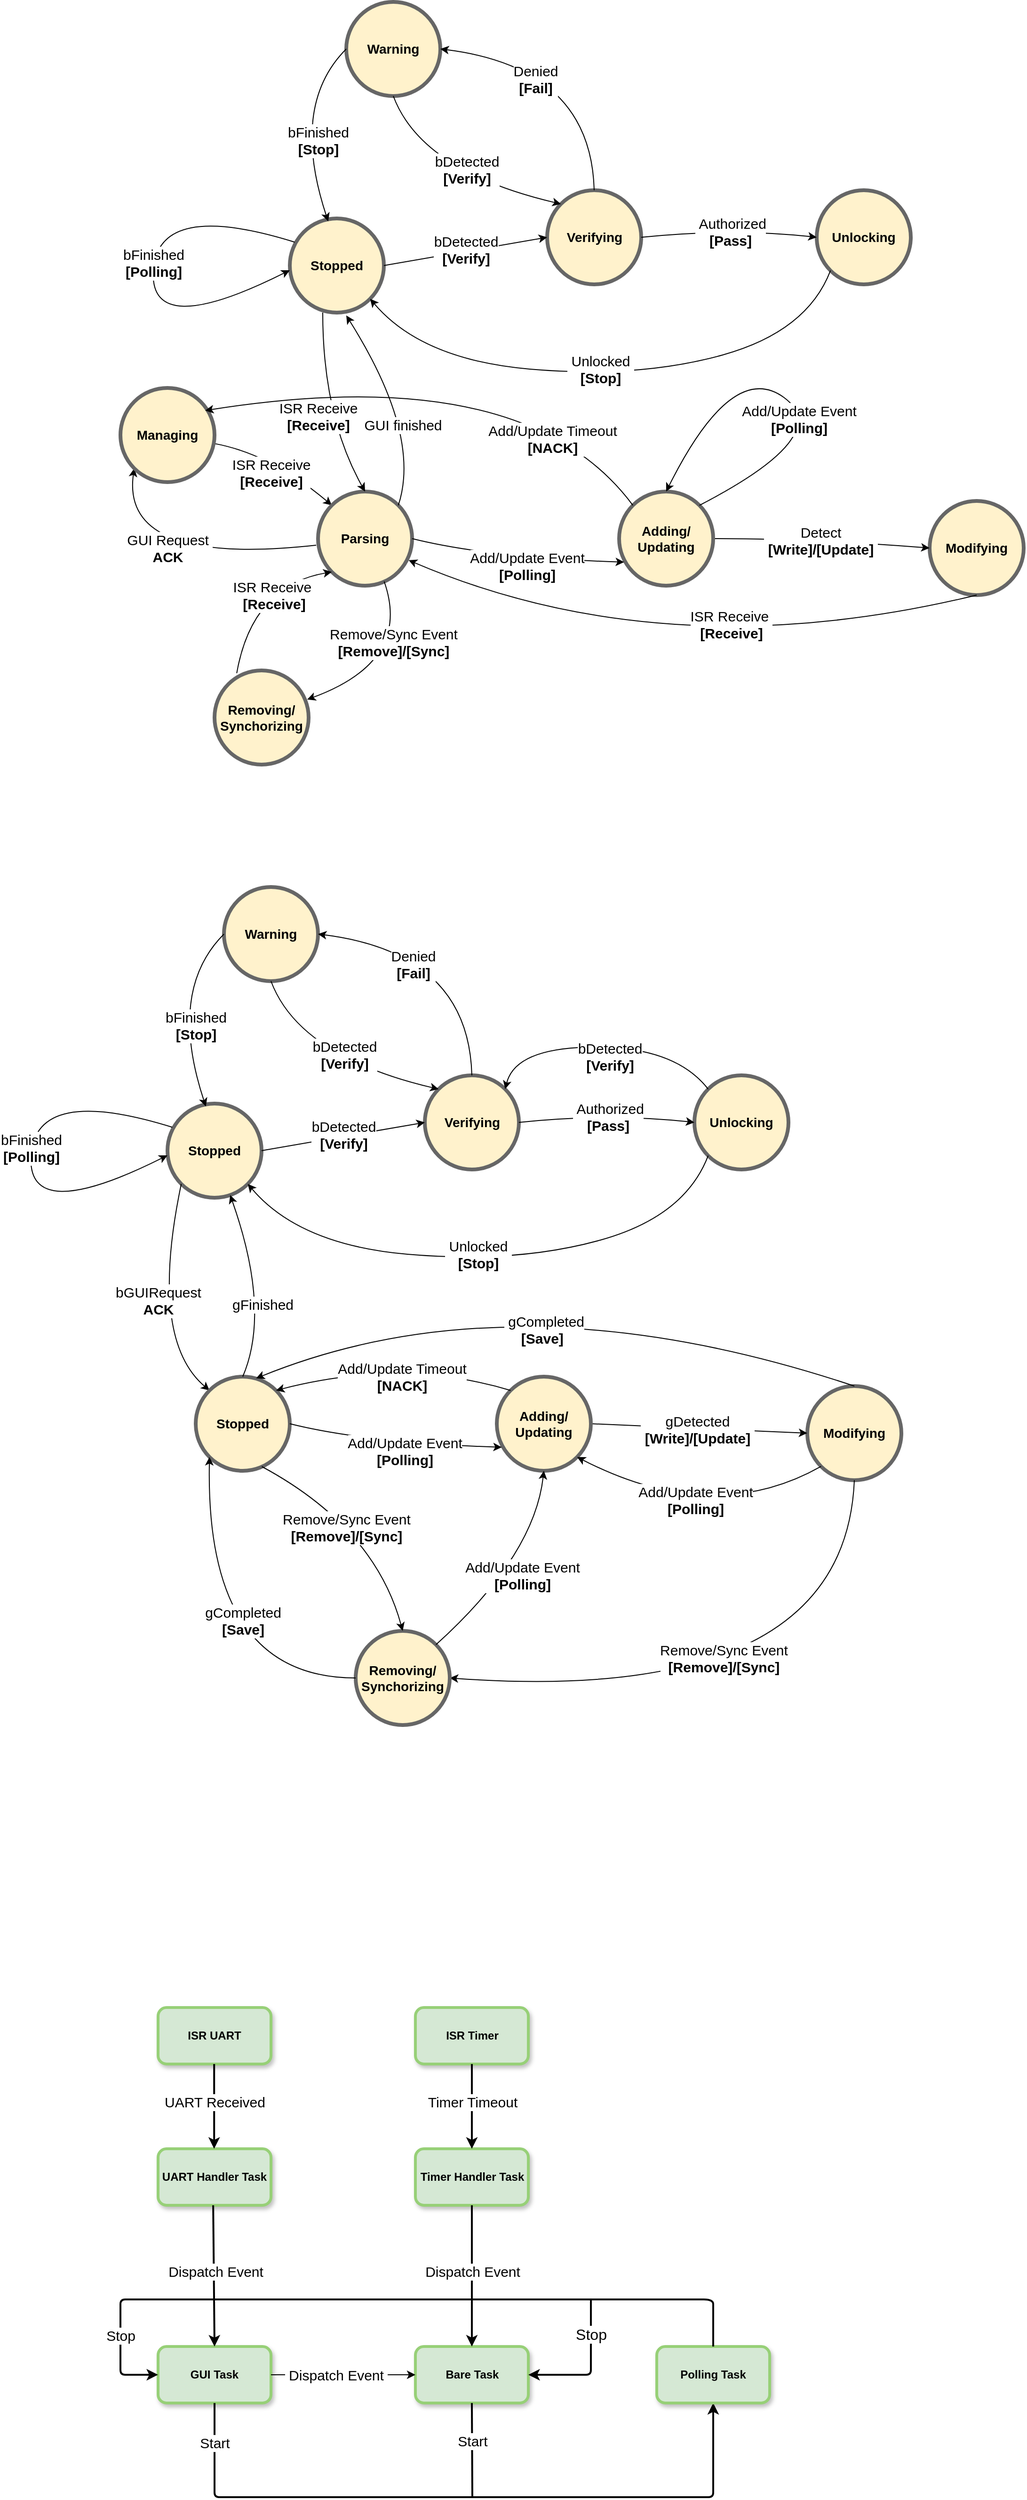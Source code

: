 <mxfile version="22.1.8" type="github">
  <diagram name="Page-1" id="Pe6wvTVroKXz1nydE84b">
    <mxGraphModel dx="824" dy="858" grid="1" gridSize="10" guides="1" tooltips="1" connect="1" arrows="1" fold="1" page="1" pageScale="1" pageWidth="850" pageHeight="1100" math="0" shadow="0">
      <root>
        <mxCell id="0" />
        <mxCell id="1" parent="0" />
        <mxCell id="ro7r4kzSWEUVGJ4_JKQd-2" value="&lt;font style=&quot;font-size: 14px;&quot;&gt;&lt;b&gt;Warning&lt;br&gt;&lt;/b&gt;&lt;/font&gt;" style="ellipse;whiteSpace=wrap;html=1;aspect=fixed;strokeWidth=4;fillColor=#fff2cc;strokeColor=#666666;" parent="1" vertex="1">
          <mxGeometry x="1460" y="190" width="100" height="100" as="geometry" />
        </mxCell>
        <mxCell id="ro7r4kzSWEUVGJ4_JKQd-3" value="&lt;font style=&quot;font-size: 14px;&quot;&gt;&lt;b&gt;Unlocking&lt;/b&gt;&lt;/font&gt;" style="ellipse;whiteSpace=wrap;html=1;aspect=fixed;strokeWidth=4;fillColor=#fff2cc;strokeColor=#666666;" parent="1" vertex="1">
          <mxGeometry x="1960" y="390" width="100" height="100" as="geometry" />
        </mxCell>
        <mxCell id="ro7r4kzSWEUVGJ4_JKQd-4" value="&lt;font style=&quot;font-size: 14px;&quot;&gt;&lt;b&gt;Verifying&lt;/b&gt;&lt;/font&gt;" style="ellipse;whiteSpace=wrap;html=1;aspect=fixed;strokeWidth=4;fillColor=#fff2cc;strokeColor=#666666;" parent="1" vertex="1">
          <mxGeometry x="1673.5" y="390" width="100" height="100" as="geometry" />
        </mxCell>
        <mxCell id="ro7r4kzSWEUVGJ4_JKQd-5" value="&lt;font style=&quot;font-size: 14px;&quot;&gt;&lt;b&gt;Stopped&lt;/b&gt;&lt;/font&gt;" style="ellipse;whiteSpace=wrap;html=1;aspect=fixed;strokeWidth=4;fillColor=#fff2cc;strokeColor=#666666;" parent="1" vertex="1">
          <mxGeometry x="1400" y="420" width="100" height="100" as="geometry" />
        </mxCell>
        <mxCell id="ro7r4kzSWEUVGJ4_JKQd-6" value="" style="curved=1;endArrow=classic;html=1;rounded=0;exitX=0.5;exitY=0;exitDx=0;exitDy=0;entryX=1;entryY=0.5;entryDx=0;entryDy=0;" parent="1" source="ro7r4kzSWEUVGJ4_JKQd-4" target="ro7r4kzSWEUVGJ4_JKQd-2" edge="1">
          <mxGeometry width="50" height="50" relative="1" as="geometry">
            <mxPoint x="1790" y="430" as="sourcePoint" />
            <mxPoint x="1840" y="380" as="targetPoint" />
            <Array as="points">
              <mxPoint x="1720" y="260" />
            </Array>
          </mxGeometry>
        </mxCell>
        <mxCell id="ro7r4kzSWEUVGJ4_JKQd-7" value="&lt;font style=&quot;font-size: 15px;&quot;&gt;Denied&lt;br&gt;&lt;b&gt;[Fail]&lt;/b&gt;&lt;br&gt;&lt;/font&gt;" style="edgeLabel;html=1;align=center;verticalAlign=middle;resizable=0;points=[];" parent="ro7r4kzSWEUVGJ4_JKQd-6" vertex="1" connectable="0">
          <mxGeometry x="0.053" y="5" relative="1" as="geometry">
            <mxPoint x="-35" y="10" as="offset" />
          </mxGeometry>
        </mxCell>
        <mxCell id="ro7r4kzSWEUVGJ4_JKQd-8" value="" style="curved=1;endArrow=classic;html=1;rounded=0;exitX=1;exitY=0.5;exitDx=0;exitDy=0;entryX=0;entryY=0.5;entryDx=0;entryDy=0;" parent="1" source="ro7r4kzSWEUVGJ4_JKQd-4" target="ro7r4kzSWEUVGJ4_JKQd-3" edge="1">
          <mxGeometry width="50" height="50" relative="1" as="geometry">
            <mxPoint x="1790" y="430" as="sourcePoint" />
            <mxPoint x="1840" y="380" as="targetPoint" />
            <Array as="points">
              <mxPoint x="1870" y="430" />
            </Array>
          </mxGeometry>
        </mxCell>
        <mxCell id="ro7r4kzSWEUVGJ4_JKQd-9" value="&lt;span style=&quot;font-size: 15px;&quot;&gt;&amp;nbsp;Authorized&lt;br&gt;&lt;b&gt;[Pass]&lt;/b&gt;&lt;br&gt;&lt;/span&gt;" style="edgeLabel;html=1;align=center;verticalAlign=middle;resizable=0;points=[];" parent="ro7r4kzSWEUVGJ4_JKQd-8" vertex="1" connectable="0">
          <mxGeometry x="0.008" y="2" relative="1" as="geometry">
            <mxPoint y="5" as="offset" />
          </mxGeometry>
        </mxCell>
        <mxCell id="ro7r4kzSWEUVGJ4_JKQd-10" value="" style="curved=1;endArrow=classic;html=1;rounded=0;exitX=1;exitY=0.5;exitDx=0;exitDy=0;entryX=0;entryY=0.5;entryDx=0;entryDy=0;" parent="1" source="ro7r4kzSWEUVGJ4_JKQd-5" target="ro7r4kzSWEUVGJ4_JKQd-4" edge="1">
          <mxGeometry width="50" height="50" relative="1" as="geometry">
            <mxPoint x="1390" y="434.5" as="sourcePoint" />
            <mxPoint x="1525.0" y="434.5" as="targetPoint" />
            <Array as="points" />
          </mxGeometry>
        </mxCell>
        <mxCell id="ro7r4kzSWEUVGJ4_JKQd-11" value="&lt;span style=&quot;font-size: 15px;&quot;&gt;bDetected&lt;br&gt;&lt;b&gt;&amp;nbsp;[Verify]&amp;nbsp;&lt;/b&gt;&lt;br&gt;&lt;/span&gt;" style="edgeLabel;html=1;align=center;verticalAlign=middle;resizable=0;points=[];" parent="ro7r4kzSWEUVGJ4_JKQd-10" vertex="1" connectable="0">
          <mxGeometry x="0.008" y="2" relative="1" as="geometry">
            <mxPoint as="offset" />
          </mxGeometry>
        </mxCell>
        <mxCell id="ro7r4kzSWEUVGJ4_JKQd-12" value="" style="curved=1;endArrow=classic;html=1;rounded=0;exitX=0;exitY=0.5;exitDx=0;exitDy=0;entryX=0.408;entryY=0.031;entryDx=0;entryDy=0;entryPerimeter=0;" parent="1" source="ro7r4kzSWEUVGJ4_JKQd-2" target="ro7r4kzSWEUVGJ4_JKQd-5" edge="1">
          <mxGeometry width="50" height="50" relative="1" as="geometry">
            <mxPoint x="1535" y="334" as="sourcePoint" />
            <mxPoint x="1320" y="180" as="targetPoint" />
            <Array as="points">
              <mxPoint x="1400" y="300" />
            </Array>
          </mxGeometry>
        </mxCell>
        <mxCell id="ro7r4kzSWEUVGJ4_JKQd-13" value="&lt;font style=&quot;font-size: 15px;&quot;&gt;bFinished&lt;br&gt;&lt;b style=&quot;border-color: var(--border-color);&quot;&gt;[Stop]&lt;/b&gt;&lt;br&gt;&lt;/font&gt;" style="edgeLabel;html=1;align=center;verticalAlign=middle;resizable=0;points=[];" parent="ro7r4kzSWEUVGJ4_JKQd-12" vertex="1" connectable="0">
          <mxGeometry x="0.053" y="5" relative="1" as="geometry">
            <mxPoint x="16" y="12" as="offset" />
          </mxGeometry>
        </mxCell>
        <mxCell id="ro7r4kzSWEUVGJ4_JKQd-14" value="" style="curved=1;endArrow=classic;html=1;rounded=0;exitX=0;exitY=1;exitDx=0;exitDy=0;entryX=1;entryY=1;entryDx=0;entryDy=0;" parent="1" source="ro7r4kzSWEUVGJ4_JKQd-3" target="ro7r4kzSWEUVGJ4_JKQd-5" edge="1">
          <mxGeometry width="50" height="50" relative="1" as="geometry">
            <mxPoint x="1890" y="480" as="sourcePoint" />
            <mxPoint x="1790" y="640" as="targetPoint" />
            <Array as="points">
              <mxPoint x="1950" y="540" />
              <mxPoint x="1770" y="590" />
              <mxPoint x="1540" y="570" />
            </Array>
          </mxGeometry>
        </mxCell>
        <mxCell id="ro7r4kzSWEUVGJ4_JKQd-15" value="&lt;font style=&quot;font-size: 15px;&quot;&gt;&amp;nbsp;Unlocked&amp;nbsp;&lt;br&gt;&lt;b&gt;[Stop]&lt;/b&gt;&lt;br&gt;&lt;/font&gt;" style="edgeLabel;html=1;align=center;verticalAlign=middle;resizable=0;points=[];" parent="ro7r4kzSWEUVGJ4_JKQd-14" vertex="1" connectable="0">
          <mxGeometry x="0.053" y="5" relative="1" as="geometry">
            <mxPoint x="5" y="-11" as="offset" />
          </mxGeometry>
        </mxCell>
        <mxCell id="ro7r4kzSWEUVGJ4_JKQd-18" value="" style="curved=1;endArrow=classic;html=1;rounded=0;exitX=0.5;exitY=1;exitDx=0;exitDy=0;entryX=0;entryY=0;entryDx=0;entryDy=0;" parent="1" source="ro7r4kzSWEUVGJ4_JKQd-2" target="ro7r4kzSWEUVGJ4_JKQd-4" edge="1">
          <mxGeometry width="50" height="50" relative="1" as="geometry">
            <mxPoint x="1573.5" y="310" as="sourcePoint" />
            <mxPoint x="1768.5" y="310" as="targetPoint" />
            <Array as="points">
              <mxPoint x="1540" y="370" />
            </Array>
          </mxGeometry>
        </mxCell>
        <mxCell id="ro7r4kzSWEUVGJ4_JKQd-19" value="&lt;span style=&quot;font-size: 15px;&quot;&gt;bDetected&lt;br&gt;&lt;b&gt;[Verify]&lt;/b&gt;&lt;br&gt;&lt;/span&gt;" style="edgeLabel;html=1;align=center;verticalAlign=middle;resizable=0;points=[];" parent="ro7r4kzSWEUVGJ4_JKQd-18" vertex="1" connectable="0">
          <mxGeometry x="0.008" y="2" relative="1" as="geometry">
            <mxPoint x="14" y="-8" as="offset" />
          </mxGeometry>
        </mxCell>
        <mxCell id="ro7r4kzSWEUVGJ4_JKQd-22" value="&lt;span style=&quot;font-size: 14px;&quot;&gt;&lt;b&gt;Modifying&lt;/b&gt;&lt;/span&gt;" style="ellipse;whiteSpace=wrap;html=1;aspect=fixed;strokeWidth=4;fillColor=#fff2cc;strokeColor=#666666;" parent="1" vertex="1">
          <mxGeometry x="2080" y="720" width="100" height="100" as="geometry" />
        </mxCell>
        <mxCell id="ro7r4kzSWEUVGJ4_JKQd-23" value="" style="curved=1;endArrow=classic;html=1;rounded=0;exitX=1;exitY=0.5;exitDx=0;exitDy=0;entryX=0;entryY=0.5;entryDx=0;entryDy=0;" parent="1" source="ro7r4kzSWEUVGJ4_JKQd-36" target="ro7r4kzSWEUVGJ4_JKQd-22" edge="1">
          <mxGeometry width="50" height="50" relative="1" as="geometry">
            <mxPoint x="2316.5" y="810" as="sourcePoint" />
            <mxPoint x="2432.5" y="891" as="targetPoint" />
            <Array as="points">
              <mxPoint x="1950" y="760" />
            </Array>
          </mxGeometry>
        </mxCell>
        <mxCell id="ro7r4kzSWEUVGJ4_JKQd-24" value="&lt;font style=&quot;font-size: 15px;&quot;&gt;Detect&lt;br&gt;&lt;b&gt;&amp;nbsp;[Write]/[Update]&amp;nbsp;&lt;/b&gt;&lt;br&gt;&lt;/font&gt;" style="edgeLabel;html=1;align=center;verticalAlign=middle;resizable=0;points=[];" parent="ro7r4kzSWEUVGJ4_JKQd-23" vertex="1" connectable="0">
          <mxGeometry x="0.053" y="5" relative="1" as="geometry">
            <mxPoint x="-8" y="5" as="offset" />
          </mxGeometry>
        </mxCell>
        <mxCell id="ro7r4kzSWEUVGJ4_JKQd-25" value="" style="curved=1;endArrow=classic;html=1;rounded=0;exitX=0.5;exitY=1;exitDx=0;exitDy=0;entryX=0.963;entryY=0.729;entryDx=0;entryDy=0;entryPerimeter=0;" parent="1" source="ro7r4kzSWEUVGJ4_JKQd-22" target="ro7r4kzSWEUVGJ4_JKQd-33" edge="1">
          <mxGeometry width="50" height="50" relative="1" as="geometry">
            <mxPoint x="2100" y="990" as="sourcePoint" />
            <mxPoint x="1520" y="780" as="targetPoint" />
            <Array as="points">
              <mxPoint x="1800" y="900" />
            </Array>
          </mxGeometry>
        </mxCell>
        <mxCell id="ro7r4kzSWEUVGJ4_JKQd-26" value="&lt;span style=&quot;font-size: 15px;&quot;&gt;ISR Receive&amp;nbsp;&lt;br&gt;&lt;b&gt;[Receive]&lt;/b&gt;&lt;br&gt;&lt;/span&gt;" style="edgeLabel;html=1;align=center;verticalAlign=middle;resizable=0;points=[];" parent="ro7r4kzSWEUVGJ4_JKQd-25" vertex="1" connectable="0">
          <mxGeometry x="0.008" y="2" relative="1" as="geometry">
            <mxPoint x="50" y="-47" as="offset" />
          </mxGeometry>
        </mxCell>
        <mxCell id="ro7r4kzSWEUVGJ4_JKQd-27" value="" style="curved=1;endArrow=classic;html=1;rounded=0;entryX=0;entryY=0;entryDx=0;entryDy=0;" parent="1" source="atUizrfXErrDLRUlG1eM-1" target="ro7r4kzSWEUVGJ4_JKQd-33" edge="1">
          <mxGeometry width="50" height="50" relative="1" as="geometry">
            <mxPoint x="1450" y="520" as="sourcePoint" />
            <mxPoint x="1641" y="753" as="targetPoint" />
            <Array as="points">
              <mxPoint x="1380" y="670" />
            </Array>
          </mxGeometry>
        </mxCell>
        <mxCell id="ro7r4kzSWEUVGJ4_JKQd-28" value="&lt;font style=&quot;font-size: 15px;&quot;&gt;&lt;span style=&quot;border-color: var(--border-color);&quot;&gt;ISR Receive&lt;br&gt;&lt;/span&gt;&lt;b style=&quot;border-color: var(--border-color);&quot;&gt;[Receive]&lt;/b&gt;&lt;br&gt;&lt;/font&gt;" style="edgeLabel;html=1;align=center;verticalAlign=middle;resizable=0;points=[];" parent="ro7r4kzSWEUVGJ4_JKQd-27" vertex="1" connectable="0">
          <mxGeometry x="0.053" y="5" relative="1" as="geometry">
            <mxPoint x="-15" y="14" as="offset" />
          </mxGeometry>
        </mxCell>
        <mxCell id="ro7r4kzSWEUVGJ4_JKQd-29" value="" style="curved=1;endArrow=classic;html=1;rounded=0;exitX=0.051;exitY=0.251;exitDx=0;exitDy=0;entryX=0;entryY=1;entryDx=0;entryDy=0;exitPerimeter=0;" parent="1" source="ro7r4kzSWEUVGJ4_JKQd-5" edge="1">
          <mxGeometry width="50" height="50" relative="1" as="geometry">
            <mxPoint x="1385" y="450" as="sourcePoint" />
            <mxPoint x="1400" y="475" as="targetPoint" />
            <Array as="points">
              <mxPoint x="1260" y="400" />
              <mxPoint x="1250" y="550" />
            </Array>
          </mxGeometry>
        </mxCell>
        <mxCell id="ro7r4kzSWEUVGJ4_JKQd-30" value="&lt;font style=&quot;font-size: 15px;&quot;&gt;bFinished&lt;br&gt;&lt;b style=&quot;border-color: var(--border-color);&quot;&gt;[Polling]&lt;/b&gt;&lt;br&gt;&lt;/font&gt;" style="edgeLabel;html=1;align=center;verticalAlign=middle;resizable=0;points=[];" parent="ro7r4kzSWEUVGJ4_JKQd-29" vertex="1" connectable="0">
          <mxGeometry x="0.053" y="5" relative="1" as="geometry">
            <mxPoint x="-4" y="-29" as="offset" />
          </mxGeometry>
        </mxCell>
        <mxCell id="ro7r4kzSWEUVGJ4_JKQd-31" value="" style="curved=1;endArrow=classic;html=1;rounded=0;exitX=-0.02;exitY=0.57;exitDx=0;exitDy=0;entryX=0;entryY=1;entryDx=0;entryDy=0;exitPerimeter=0;" parent="1" source="ro7r4kzSWEUVGJ4_JKQd-33" target="atUizrfXErrDLRUlG1eM-1" edge="1">
          <mxGeometry width="50" height="50" relative="1" as="geometry">
            <mxPoint x="1380.145" y="719.995" as="sourcePoint" />
            <mxPoint x="1400" y="731.44" as="targetPoint" />
            <Array as="points">
              <mxPoint x="1220" y="790" />
            </Array>
          </mxGeometry>
        </mxCell>
        <mxCell id="ro7r4kzSWEUVGJ4_JKQd-32" value="&lt;font style=&quot;font-size: 15px;&quot;&gt;&amp;nbsp;GUI Request&amp;nbsp;&lt;br&gt;&lt;b&gt;&amp;nbsp;ACK&amp;nbsp;&lt;/b&gt;&lt;br&gt;&lt;/font&gt;" style="edgeLabel;html=1;align=center;verticalAlign=middle;resizable=0;points=[];" parent="ro7r4kzSWEUVGJ4_JKQd-31" vertex="1" connectable="0">
          <mxGeometry x="0.053" y="5" relative="1" as="geometry">
            <mxPoint x="6" y="-20" as="offset" />
          </mxGeometry>
        </mxCell>
        <mxCell id="ro7r4kzSWEUVGJ4_JKQd-33" value="&lt;span style=&quot;font-size: 14px;&quot;&gt;&lt;b&gt;Parsing&lt;/b&gt;&lt;/span&gt;" style="ellipse;whiteSpace=wrap;html=1;aspect=fixed;strokeWidth=4;fillColor=#fff2cc;strokeColor=#666666;" parent="1" vertex="1">
          <mxGeometry x="1430" y="710" width="100" height="100" as="geometry" />
        </mxCell>
        <mxCell id="ro7r4kzSWEUVGJ4_JKQd-35" value="&lt;span style=&quot;font-size: 14px;&quot;&gt;&lt;b&gt;Removing/&lt;br&gt;Synchorizing&lt;br&gt;&lt;/b&gt;&lt;/span&gt;" style="ellipse;whiteSpace=wrap;html=1;aspect=fixed;strokeWidth=4;fillColor=#fff2cc;strokeColor=#666666;" parent="1" vertex="1">
          <mxGeometry x="1320" y="900" width="100" height="100" as="geometry" />
        </mxCell>
        <mxCell id="ro7r4kzSWEUVGJ4_JKQd-36" value="&lt;b style=&quot;border-color: var(--border-color); font-size: 14px;&quot;&gt;Adding/&lt;br&gt;Updating&lt;br&gt;&lt;/b&gt;" style="ellipse;whiteSpace=wrap;html=1;aspect=fixed;strokeWidth=4;fillColor=#fff2cc;strokeColor=#666666;" parent="1" vertex="1">
          <mxGeometry x="1750" y="710" width="100" height="100" as="geometry" />
        </mxCell>
        <mxCell id="ro7r4kzSWEUVGJ4_JKQd-37" value="" style="curved=1;endArrow=classic;html=1;rounded=0;exitX=1;exitY=0.5;exitDx=0;exitDy=0;entryX=0.053;entryY=0.75;entryDx=0;entryDy=0;entryPerimeter=0;" parent="1" source="ro7r4kzSWEUVGJ4_JKQd-33" target="ro7r4kzSWEUVGJ4_JKQd-36" edge="1">
          <mxGeometry width="50" height="50" relative="1" as="geometry">
            <mxPoint x="1530" y="770" as="sourcePoint" />
            <mxPoint x="1717" y="680" as="targetPoint" />
            <Array as="points">
              <mxPoint x="1610" y="780" />
            </Array>
          </mxGeometry>
        </mxCell>
        <mxCell id="ro7r4kzSWEUVGJ4_JKQd-38" value="&lt;font style=&quot;font-size: 15px;&quot;&gt;Add/Update Event&lt;br&gt;&lt;b&gt;&amp;nbsp;[Polling]&amp;nbsp;&lt;/b&gt;&lt;br&gt;&lt;/font&gt;" style="edgeLabel;html=1;align=center;verticalAlign=middle;resizable=0;points=[];" parent="ro7r4kzSWEUVGJ4_JKQd-37" vertex="1" connectable="0">
          <mxGeometry x="0.053" y="5" relative="1" as="geometry">
            <mxPoint x="4" y="12" as="offset" />
          </mxGeometry>
        </mxCell>
        <mxCell id="ro7r4kzSWEUVGJ4_JKQd-39" value="" style="curved=1;endArrow=classic;html=1;rounded=0;entryX=0;entryY=1;entryDx=0;entryDy=0;exitX=0.236;exitY=0.029;exitDx=0;exitDy=0;exitPerimeter=0;" parent="1" source="ro7r4kzSWEUVGJ4_JKQd-35" target="ro7r4kzSWEUVGJ4_JKQd-33" edge="1">
          <mxGeometry width="50" height="50" relative="1" as="geometry">
            <mxPoint x="1625.64" y="840" as="sourcePoint" />
            <mxPoint x="1459.995" y="909.645" as="targetPoint" />
            <Array as="points">
              <mxPoint x="1360" y="810" />
            </Array>
          </mxGeometry>
        </mxCell>
        <mxCell id="ro7r4kzSWEUVGJ4_JKQd-40" value="&lt;span style=&quot;font-size: 15px;&quot;&gt;ISR Receive&amp;nbsp;&lt;br&gt;&lt;b&gt;[Receive]&lt;/b&gt;&lt;br&gt;&lt;/span&gt;" style="edgeLabel;html=1;align=center;verticalAlign=middle;resizable=0;points=[];" parent="ro7r4kzSWEUVGJ4_JKQd-39" vertex="1" connectable="0">
          <mxGeometry x="0.008" y="2" relative="1" as="geometry">
            <mxPoint x="25" y="7" as="offset" />
          </mxGeometry>
        </mxCell>
        <mxCell id="ro7r4kzSWEUVGJ4_JKQd-41" value="" style="curved=1;endArrow=classic;html=1;rounded=0;exitX=0.703;exitY=0.955;exitDx=0;exitDy=0;entryX=0.985;entryY=0.309;entryDx=0;entryDy=0;exitPerimeter=0;entryPerimeter=0;" parent="1" source="ro7r4kzSWEUVGJ4_JKQd-33" target="ro7r4kzSWEUVGJ4_JKQd-35" edge="1">
          <mxGeometry width="50" height="50" relative="1" as="geometry">
            <mxPoint x="1521.995" y="935.355" as="sourcePoint" />
            <mxPoint x="1753.64" y="940" as="targetPoint" />
            <Array as="points">
              <mxPoint x="1530" y="890" />
            </Array>
          </mxGeometry>
        </mxCell>
        <mxCell id="ro7r4kzSWEUVGJ4_JKQd-42" value="&lt;font style=&quot;font-size: 15px;&quot;&gt;Remove/Sync Event&lt;br&gt;&lt;b&gt;&amp;nbsp;[Remove]/[Sync]&amp;nbsp;&lt;/b&gt;&lt;br&gt;&lt;/font&gt;" style="edgeLabel;html=1;align=center;verticalAlign=middle;resizable=0;points=[];" parent="ro7r4kzSWEUVGJ4_JKQd-41" vertex="1" connectable="0">
          <mxGeometry x="0.053" y="5" relative="1" as="geometry">
            <mxPoint x="-3" y="-32" as="offset" />
          </mxGeometry>
        </mxCell>
        <mxCell id="atUizrfXErrDLRUlG1eM-1" value="&lt;span style=&quot;font-size: 14px;&quot;&gt;&lt;b&gt;Managing&lt;/b&gt;&lt;/span&gt;" style="ellipse;whiteSpace=wrap;html=1;aspect=fixed;strokeWidth=4;fillColor=#fff2cc;strokeColor=#666666;" parent="1" vertex="1">
          <mxGeometry x="1220" y="600" width="100" height="100" as="geometry" />
        </mxCell>
        <mxCell id="atUizrfXErrDLRUlG1eM-2" value="" style="curved=1;endArrow=classic;html=1;rounded=0;exitX=1;exitY=0;exitDx=0;exitDy=0;entryX=0.6;entryY=1.03;entryDx=0;entryDy=0;entryPerimeter=0;" parent="1" source="ro7r4kzSWEUVGJ4_JKQd-33" target="ro7r4kzSWEUVGJ4_JKQd-5" edge="1">
          <mxGeometry width="50" height="50" relative="1" as="geometry">
            <mxPoint x="1455" y="735" as="sourcePoint" />
            <mxPoint x="1280" y="710" as="targetPoint" />
            <Array as="points">
              <mxPoint x="1540" y="650" />
            </Array>
          </mxGeometry>
        </mxCell>
        <mxCell id="atUizrfXErrDLRUlG1eM-3" value="&lt;font style=&quot;font-size: 15px;&quot;&gt;GUI finished&lt;br&gt;&lt;/font&gt;" style="edgeLabel;html=1;align=center;verticalAlign=middle;resizable=0;points=[];" parent="atUizrfXErrDLRUlG1eM-2" vertex="1" connectable="0">
          <mxGeometry x="0.053" y="5" relative="1" as="geometry">
            <mxPoint x="6" y="22" as="offset" />
          </mxGeometry>
        </mxCell>
        <mxCell id="atUizrfXErrDLRUlG1eM-4" value="" style="curved=1;endArrow=classic;html=1;rounded=0;entryX=0.5;entryY=0;entryDx=0;entryDy=0;exitX=0.35;exitY=1;exitDx=0;exitDy=0;exitPerimeter=0;" parent="1" source="ro7r4kzSWEUVGJ4_JKQd-5" target="ro7r4kzSWEUVGJ4_JKQd-33" edge="1">
          <mxGeometry width="50" height="50" relative="1" as="geometry">
            <mxPoint x="1329" y="651" as="sourcePoint" />
            <mxPoint x="1490" y="720" as="targetPoint" />
            <Array as="points">
              <mxPoint x="1435" y="630" />
            </Array>
          </mxGeometry>
        </mxCell>
        <mxCell id="atUizrfXErrDLRUlG1eM-5" value="&lt;font style=&quot;font-size: 15px;&quot;&gt;&lt;span style=&quot;border-color: var(--border-color);&quot;&gt;ISR Receive&lt;br&gt;&lt;/span&gt;&lt;b style=&quot;border-color: var(--border-color);&quot;&gt;[Receive]&lt;/b&gt;&lt;br&gt;&lt;/font&gt;" style="edgeLabel;html=1;align=center;verticalAlign=middle;resizable=0;points=[];" parent="atUizrfXErrDLRUlG1eM-4" vertex="1" connectable="0">
          <mxGeometry x="0.053" y="5" relative="1" as="geometry">
            <mxPoint x="-10" y="4" as="offset" />
          </mxGeometry>
        </mxCell>
        <mxCell id="oxma-z_TLaOVV012BuKe-1" value="" style="curved=1;endArrow=classic;html=1;rounded=0;entryX=0.5;entryY=0;entryDx=0;entryDy=0;exitX=1;exitY=0;exitDx=0;exitDy=0;" parent="1" source="ro7r4kzSWEUVGJ4_JKQd-36" target="ro7r4kzSWEUVGJ4_JKQd-36" edge="1">
          <mxGeometry width="50" height="50" relative="1" as="geometry">
            <mxPoint x="1830" y="720" as="sourcePoint" />
            <mxPoint x="2050" y="650" as="targetPoint" />
            <Array as="points">
              <mxPoint x="1980" y="650" />
              <mxPoint x="1870" y="570" />
            </Array>
          </mxGeometry>
        </mxCell>
        <mxCell id="oxma-z_TLaOVV012BuKe-2" value="&lt;font style=&quot;font-size: 15px;&quot;&gt;Add/Update Event&lt;br&gt;&lt;b style=&quot;border-color: var(--border-color);&quot;&gt;[Polling]&lt;/b&gt;&lt;br&gt;&lt;/font&gt;" style="edgeLabel;html=1;align=center;verticalAlign=middle;resizable=0;points=[];" parent="oxma-z_TLaOVV012BuKe-1" vertex="1" connectable="0">
          <mxGeometry x="0.053" y="5" relative="1" as="geometry">
            <mxPoint x="26" y="24" as="offset" />
          </mxGeometry>
        </mxCell>
        <mxCell id="oxma-z_TLaOVV012BuKe-3" value="" style="curved=1;endArrow=classic;html=1;rounded=0;exitX=0;exitY=0;exitDx=0;exitDy=0;entryX=0.9;entryY=0.24;entryDx=0;entryDy=0;entryPerimeter=0;" parent="1" source="ro7r4kzSWEUVGJ4_JKQd-36" target="atUizrfXErrDLRUlG1eM-1" edge="1">
          <mxGeometry width="50" height="50" relative="1" as="geometry">
            <mxPoint x="1745" y="685" as="sourcePoint" />
            <mxPoint x="1740" y="715" as="targetPoint" />
            <Array as="points">
              <mxPoint x="1650" y="570" />
            </Array>
          </mxGeometry>
        </mxCell>
        <mxCell id="oxma-z_TLaOVV012BuKe-4" value="&lt;font style=&quot;font-size: 15px;&quot;&gt;&lt;span style=&quot;border-color: var(--border-color);&quot;&gt;Add/Update Timeout&lt;br&gt;&lt;/span&gt;&lt;b style=&quot;border-color: var(--border-color);&quot;&gt;[NACK]&lt;/b&gt;&lt;br&gt;&lt;/font&gt;" style="edgeLabel;html=1;align=center;verticalAlign=middle;resizable=0;points=[];" parent="oxma-z_TLaOVV012BuKe-3" vertex="1" connectable="0">
          <mxGeometry x="0.053" y="5" relative="1" as="geometry">
            <mxPoint x="117" y="65" as="offset" />
          </mxGeometry>
        </mxCell>
        <mxCell id="ZXlB6L27Q2zz3t3cThmb-1" value="&lt;font style=&quot;font-size: 14px;&quot;&gt;&lt;b&gt;Warning&lt;br&gt;&lt;/b&gt;&lt;/font&gt;" style="ellipse;whiteSpace=wrap;html=1;aspect=fixed;strokeWidth=4;fillColor=#fff2cc;strokeColor=#666666;" parent="1" vertex="1">
          <mxGeometry x="1330" y="1130" width="100" height="100" as="geometry" />
        </mxCell>
        <mxCell id="ZXlB6L27Q2zz3t3cThmb-2" value="&lt;font style=&quot;font-size: 14px;&quot;&gt;&lt;b&gt;Unlocking&lt;/b&gt;&lt;/font&gt;" style="ellipse;whiteSpace=wrap;html=1;aspect=fixed;strokeWidth=4;fillColor=#fff2cc;strokeColor=#666666;" parent="1" vertex="1">
          <mxGeometry x="1830" y="1330" width="100" height="100" as="geometry" />
        </mxCell>
        <mxCell id="ZXlB6L27Q2zz3t3cThmb-3" value="&lt;font style=&quot;font-size: 14px;&quot;&gt;&lt;b&gt;Verifying&lt;/b&gt;&lt;/font&gt;" style="ellipse;whiteSpace=wrap;html=1;aspect=fixed;strokeWidth=4;fillColor=#fff2cc;strokeColor=#666666;" parent="1" vertex="1">
          <mxGeometry x="1543.5" y="1330" width="100" height="100" as="geometry" />
        </mxCell>
        <mxCell id="ZXlB6L27Q2zz3t3cThmb-4" value="&lt;font style=&quot;font-size: 14px;&quot;&gt;&lt;b&gt;Stopped&lt;/b&gt;&lt;/font&gt;" style="ellipse;whiteSpace=wrap;html=1;aspect=fixed;strokeWidth=4;fillColor=#fff2cc;strokeColor=#666666;" parent="1" vertex="1">
          <mxGeometry x="1270" y="1360" width="100" height="100" as="geometry" />
        </mxCell>
        <mxCell id="ZXlB6L27Q2zz3t3cThmb-5" value="" style="curved=1;endArrow=classic;html=1;rounded=0;exitX=0.5;exitY=0;exitDx=0;exitDy=0;entryX=1;entryY=0.5;entryDx=0;entryDy=0;" parent="1" source="ZXlB6L27Q2zz3t3cThmb-3" target="ZXlB6L27Q2zz3t3cThmb-1" edge="1">
          <mxGeometry width="50" height="50" relative="1" as="geometry">
            <mxPoint x="1660" y="1370" as="sourcePoint" />
            <mxPoint x="1710" y="1320" as="targetPoint" />
            <Array as="points">
              <mxPoint x="1590" y="1200" />
            </Array>
          </mxGeometry>
        </mxCell>
        <mxCell id="ZXlB6L27Q2zz3t3cThmb-6" value="&lt;font style=&quot;font-size: 15px;&quot;&gt;Denied&lt;br&gt;&lt;b&gt;[Fail]&lt;/b&gt;&lt;br&gt;&lt;/font&gt;" style="edgeLabel;html=1;align=center;verticalAlign=middle;resizable=0;points=[];" parent="ZXlB6L27Q2zz3t3cThmb-5" vertex="1" connectable="0">
          <mxGeometry x="0.053" y="5" relative="1" as="geometry">
            <mxPoint x="-35" y="10" as="offset" />
          </mxGeometry>
        </mxCell>
        <mxCell id="ZXlB6L27Q2zz3t3cThmb-7" value="" style="curved=1;endArrow=classic;html=1;rounded=0;exitX=1;exitY=0.5;exitDx=0;exitDy=0;entryX=0;entryY=0.5;entryDx=0;entryDy=0;" parent="1" source="ZXlB6L27Q2zz3t3cThmb-3" target="ZXlB6L27Q2zz3t3cThmb-2" edge="1">
          <mxGeometry width="50" height="50" relative="1" as="geometry">
            <mxPoint x="1660" y="1370" as="sourcePoint" />
            <mxPoint x="1710" y="1320" as="targetPoint" />
            <Array as="points">
              <mxPoint x="1740" y="1370" />
            </Array>
          </mxGeometry>
        </mxCell>
        <mxCell id="ZXlB6L27Q2zz3t3cThmb-8" value="&lt;span style=&quot;font-size: 15px;&quot;&gt;&amp;nbsp;Authorized&lt;br&gt;&lt;b&gt;[Pass]&lt;/b&gt;&lt;br&gt;&lt;/span&gt;" style="edgeLabel;html=1;align=center;verticalAlign=middle;resizable=0;points=[];" parent="ZXlB6L27Q2zz3t3cThmb-7" vertex="1" connectable="0">
          <mxGeometry x="0.008" y="2" relative="1" as="geometry">
            <mxPoint y="5" as="offset" />
          </mxGeometry>
        </mxCell>
        <mxCell id="ZXlB6L27Q2zz3t3cThmb-9" value="" style="curved=1;endArrow=classic;html=1;rounded=0;exitX=1;exitY=0.5;exitDx=0;exitDy=0;entryX=0;entryY=0.5;entryDx=0;entryDy=0;" parent="1" source="ZXlB6L27Q2zz3t3cThmb-4" target="ZXlB6L27Q2zz3t3cThmb-3" edge="1">
          <mxGeometry width="50" height="50" relative="1" as="geometry">
            <mxPoint x="1260" y="1374.5" as="sourcePoint" />
            <mxPoint x="1395.0" y="1374.5" as="targetPoint" />
            <Array as="points" />
          </mxGeometry>
        </mxCell>
        <mxCell id="ZXlB6L27Q2zz3t3cThmb-10" value="&lt;span style=&quot;font-size: 15px;&quot;&gt;bDetected&lt;br&gt;&lt;b&gt;&amp;nbsp;[Verify]&amp;nbsp;&lt;/b&gt;&lt;br&gt;&lt;/span&gt;" style="edgeLabel;html=1;align=center;verticalAlign=middle;resizable=0;points=[];" parent="ZXlB6L27Q2zz3t3cThmb-9" vertex="1" connectable="0">
          <mxGeometry x="0.008" y="2" relative="1" as="geometry">
            <mxPoint as="offset" />
          </mxGeometry>
        </mxCell>
        <mxCell id="ZXlB6L27Q2zz3t3cThmb-11" value="" style="curved=1;endArrow=classic;html=1;rounded=0;exitX=0;exitY=0.5;exitDx=0;exitDy=0;entryX=0.408;entryY=0.031;entryDx=0;entryDy=0;entryPerimeter=0;" parent="1" source="ZXlB6L27Q2zz3t3cThmb-1" target="ZXlB6L27Q2zz3t3cThmb-4" edge="1">
          <mxGeometry width="50" height="50" relative="1" as="geometry">
            <mxPoint x="1405" y="1274" as="sourcePoint" />
            <mxPoint x="1190" y="1120" as="targetPoint" />
            <Array as="points">
              <mxPoint x="1270" y="1240" />
            </Array>
          </mxGeometry>
        </mxCell>
        <mxCell id="ZXlB6L27Q2zz3t3cThmb-12" value="&lt;font style=&quot;font-size: 15px;&quot;&gt;bFinished&lt;br&gt;&lt;b style=&quot;border-color: var(--border-color);&quot;&gt;[Stop]&lt;/b&gt;&lt;br&gt;&lt;/font&gt;" style="edgeLabel;html=1;align=center;verticalAlign=middle;resizable=0;points=[];" parent="ZXlB6L27Q2zz3t3cThmb-11" vertex="1" connectable="0">
          <mxGeometry x="0.053" y="5" relative="1" as="geometry">
            <mxPoint x="16" y="12" as="offset" />
          </mxGeometry>
        </mxCell>
        <mxCell id="ZXlB6L27Q2zz3t3cThmb-13" value="" style="curved=1;endArrow=classic;html=1;rounded=0;exitX=0;exitY=1;exitDx=0;exitDy=0;entryX=1;entryY=1;entryDx=0;entryDy=0;" parent="1" source="ZXlB6L27Q2zz3t3cThmb-2" target="ZXlB6L27Q2zz3t3cThmb-4" edge="1">
          <mxGeometry width="50" height="50" relative="1" as="geometry">
            <mxPoint x="1760" y="1420" as="sourcePoint" />
            <mxPoint x="1660" y="1580" as="targetPoint" />
            <Array as="points">
              <mxPoint x="1820" y="1480" />
              <mxPoint x="1640" y="1530" />
              <mxPoint x="1410" y="1510" />
            </Array>
          </mxGeometry>
        </mxCell>
        <mxCell id="ZXlB6L27Q2zz3t3cThmb-14" value="&lt;font style=&quot;font-size: 15px;&quot;&gt;&amp;nbsp;Unlocked&amp;nbsp;&lt;br&gt;&lt;b&gt;[Stop]&lt;/b&gt;&lt;br&gt;&lt;/font&gt;" style="edgeLabel;html=1;align=center;verticalAlign=middle;resizable=0;points=[];" parent="ZXlB6L27Q2zz3t3cThmb-13" vertex="1" connectable="0">
          <mxGeometry x="0.053" y="5" relative="1" as="geometry">
            <mxPoint x="5" y="-11" as="offset" />
          </mxGeometry>
        </mxCell>
        <mxCell id="ZXlB6L27Q2zz3t3cThmb-15" value="" style="curved=1;endArrow=classic;html=1;rounded=0;exitX=0.5;exitY=1;exitDx=0;exitDy=0;entryX=0;entryY=0;entryDx=0;entryDy=0;" parent="1" source="ZXlB6L27Q2zz3t3cThmb-1" target="ZXlB6L27Q2zz3t3cThmb-3" edge="1">
          <mxGeometry width="50" height="50" relative="1" as="geometry">
            <mxPoint x="1443.5" y="1250" as="sourcePoint" />
            <mxPoint x="1638.5" y="1250" as="targetPoint" />
            <Array as="points">
              <mxPoint x="1410" y="1310" />
            </Array>
          </mxGeometry>
        </mxCell>
        <mxCell id="ZXlB6L27Q2zz3t3cThmb-16" value="&lt;span style=&quot;font-size: 15px;&quot;&gt;bDetected&lt;br&gt;&lt;b&gt;[Verify]&lt;/b&gt;&lt;br&gt;&lt;/span&gt;" style="edgeLabel;html=1;align=center;verticalAlign=middle;resizable=0;points=[];" parent="ZXlB6L27Q2zz3t3cThmb-15" vertex="1" connectable="0">
          <mxGeometry x="0.008" y="2" relative="1" as="geometry">
            <mxPoint x="14" y="-8" as="offset" />
          </mxGeometry>
        </mxCell>
        <mxCell id="ZXlB6L27Q2zz3t3cThmb-17" value="&lt;span style=&quot;font-size: 14px;&quot;&gt;&lt;b&gt;Modifying&lt;/b&gt;&lt;/span&gt;" style="ellipse;whiteSpace=wrap;html=1;aspect=fixed;strokeWidth=4;fillColor=#fff2cc;strokeColor=#666666;" parent="1" vertex="1">
          <mxGeometry x="1950" y="1660" width="100" height="100" as="geometry" />
        </mxCell>
        <mxCell id="ZXlB6L27Q2zz3t3cThmb-18" value="" style="curved=1;endArrow=classic;html=1;rounded=0;exitX=1;exitY=0.5;exitDx=0;exitDy=0;entryX=0;entryY=0.5;entryDx=0;entryDy=0;" parent="1" source="ZXlB6L27Q2zz3t3cThmb-30" target="ZXlB6L27Q2zz3t3cThmb-17" edge="1">
          <mxGeometry width="50" height="50" relative="1" as="geometry">
            <mxPoint x="2186.5" y="1750" as="sourcePoint" />
            <mxPoint x="2302.5" y="1831" as="targetPoint" />
            <Array as="points" />
          </mxGeometry>
        </mxCell>
        <mxCell id="ZXlB6L27Q2zz3t3cThmb-19" value="&lt;font style=&quot;font-size: 15px;&quot;&gt;gDetected&lt;br&gt;&lt;b&gt;&amp;nbsp;[Write]/[Update]&amp;nbsp;&lt;/b&gt;&lt;br&gt;&lt;/font&gt;" style="edgeLabel;html=1;align=center;verticalAlign=middle;resizable=0;points=[];" parent="ZXlB6L27Q2zz3t3cThmb-18" vertex="1" connectable="0">
          <mxGeometry x="0.053" y="5" relative="1" as="geometry">
            <mxPoint x="-8" y="5" as="offset" />
          </mxGeometry>
        </mxCell>
        <mxCell id="ZXlB6L27Q2zz3t3cThmb-20" value="" style="curved=1;endArrow=classic;html=1;rounded=0;exitX=0.5;exitY=1;exitDx=0;exitDy=0;entryX=1;entryY=0.5;entryDx=0;entryDy=0;" parent="1" source="ZXlB6L27Q2zz3t3cThmb-17" target="ZXlB6L27Q2zz3t3cThmb-29" edge="1">
          <mxGeometry width="50" height="50" relative="1" as="geometry">
            <mxPoint x="1970" y="1930" as="sourcePoint" />
            <mxPoint x="1390" y="1720" as="targetPoint" />
            <Array as="points">
              <mxPoint x="1990" y="2000" />
            </Array>
          </mxGeometry>
        </mxCell>
        <mxCell id="ZXlB6L27Q2zz3t3cThmb-21" value="&lt;font style=&quot;font-size: 15px;&quot;&gt;Remove/Sync Event&lt;br style=&quot;border-color: var(--border-color);&quot;&gt;&lt;/font&gt;&lt;b style=&quot;border-color: var(--border-color); font-size: 15px;&quot;&gt;&amp;nbsp;[Remove]/[Sync]&amp;nbsp;&lt;/b&gt;&lt;span style=&quot;font-size: 15px;&quot;&gt;&lt;br&gt;&lt;/span&gt;" style="edgeLabel;html=1;align=center;verticalAlign=middle;resizable=0;points=[];" parent="ZXlB6L27Q2zz3t3cThmb-20" vertex="1" connectable="0">
          <mxGeometry x="0.008" y="2" relative="1" as="geometry">
            <mxPoint x="-36" y="-47" as="offset" />
          </mxGeometry>
        </mxCell>
        <mxCell id="ZXlB6L27Q2zz3t3cThmb-22" value="" style="curved=1;endArrow=classic;html=1;rounded=0;entryX=0;entryY=0;entryDx=0;entryDy=0;exitX=0;exitY=1;exitDx=0;exitDy=0;" parent="1" source="ZXlB6L27Q2zz3t3cThmb-4" target="ZXlB6L27Q2zz3t3cThmb-28" edge="1">
          <mxGeometry width="50" height="50" relative="1" as="geometry">
            <mxPoint x="1320" y="1460" as="sourcePoint" />
            <mxPoint x="1511" y="1693" as="targetPoint" />
            <Array as="points">
              <mxPoint x="1250" y="1610" />
            </Array>
          </mxGeometry>
        </mxCell>
        <mxCell id="ZXlB6L27Q2zz3t3cThmb-23" value="&lt;font style=&quot;font-size: 15px;&quot;&gt;&amp;nbsp;bGUIRequest&amp;nbsp;&lt;br style=&quot;border-color: var(--border-color);&quot;&gt;&lt;b style=&quot;border-color: var(--border-color);&quot;&gt;&amp;nbsp;ACK&amp;nbsp;&lt;/b&gt;&lt;br&gt;&lt;/font&gt;" style="edgeLabel;html=1;align=center;verticalAlign=middle;resizable=0;points=[];" parent="ZXlB6L27Q2zz3t3cThmb-22" vertex="1" connectable="0">
          <mxGeometry x="0.053" y="5" relative="1" as="geometry">
            <mxPoint x="-2" y="-8" as="offset" />
          </mxGeometry>
        </mxCell>
        <mxCell id="ZXlB6L27Q2zz3t3cThmb-24" value="" style="curved=1;endArrow=classic;html=1;rounded=0;exitX=0.051;exitY=0.251;exitDx=0;exitDy=0;entryX=0;entryY=1;entryDx=0;entryDy=0;exitPerimeter=0;" parent="1" source="ZXlB6L27Q2zz3t3cThmb-4" edge="1">
          <mxGeometry width="50" height="50" relative="1" as="geometry">
            <mxPoint x="1255" y="1390" as="sourcePoint" />
            <mxPoint x="1270" y="1415" as="targetPoint" />
            <Array as="points">
              <mxPoint x="1130" y="1340" />
              <mxPoint x="1120" y="1490" />
            </Array>
          </mxGeometry>
        </mxCell>
        <mxCell id="ZXlB6L27Q2zz3t3cThmb-25" value="&lt;font style=&quot;font-size: 15px;&quot;&gt;bFinished&lt;br&gt;&lt;b style=&quot;border-color: var(--border-color);&quot;&gt;[Polling]&lt;/b&gt;&lt;br&gt;&lt;/font&gt;" style="edgeLabel;html=1;align=center;verticalAlign=middle;resizable=0;points=[];" parent="ZXlB6L27Q2zz3t3cThmb-24" vertex="1" connectable="0">
          <mxGeometry x="0.053" y="5" relative="1" as="geometry">
            <mxPoint x="-4" y="-29" as="offset" />
          </mxGeometry>
        </mxCell>
        <mxCell id="ZXlB6L27Q2zz3t3cThmb-28" value="&lt;span style=&quot;font-size: 14px;&quot;&gt;&lt;b&gt;Stopped&lt;/b&gt;&lt;/span&gt;" style="ellipse;whiteSpace=wrap;html=1;aspect=fixed;strokeWidth=4;fillColor=#fff2cc;strokeColor=#666666;" parent="1" vertex="1">
          <mxGeometry x="1300" y="1650" width="100" height="100" as="geometry" />
        </mxCell>
        <mxCell id="ZXlB6L27Q2zz3t3cThmb-29" value="&lt;span style=&quot;font-size: 14px;&quot;&gt;&lt;b&gt;Removing/&lt;br&gt;Synchorizing&lt;br&gt;&lt;/b&gt;&lt;/span&gt;" style="ellipse;whiteSpace=wrap;html=1;aspect=fixed;strokeWidth=4;fillColor=#fff2cc;strokeColor=#666666;" parent="1" vertex="1">
          <mxGeometry x="1470" y="1920" width="100" height="100" as="geometry" />
        </mxCell>
        <mxCell id="ZXlB6L27Q2zz3t3cThmb-30" value="&lt;b style=&quot;border-color: var(--border-color); font-size: 14px;&quot;&gt;Adding/&lt;br&gt;Updating&lt;br&gt;&lt;/b&gt;" style="ellipse;whiteSpace=wrap;html=1;aspect=fixed;strokeWidth=4;fillColor=#fff2cc;strokeColor=#666666;" parent="1" vertex="1">
          <mxGeometry x="1620" y="1650" width="100" height="100" as="geometry" />
        </mxCell>
        <mxCell id="ZXlB6L27Q2zz3t3cThmb-31" value="" style="curved=1;endArrow=classic;html=1;rounded=0;exitX=1;exitY=0.5;exitDx=0;exitDy=0;entryX=0.053;entryY=0.75;entryDx=0;entryDy=0;entryPerimeter=0;" parent="1" source="ZXlB6L27Q2zz3t3cThmb-28" target="ZXlB6L27Q2zz3t3cThmb-30" edge="1">
          <mxGeometry width="50" height="50" relative="1" as="geometry">
            <mxPoint x="1400" y="1710" as="sourcePoint" />
            <mxPoint x="1587" y="1620" as="targetPoint" />
            <Array as="points">
              <mxPoint x="1480" y="1720" />
            </Array>
          </mxGeometry>
        </mxCell>
        <mxCell id="ZXlB6L27Q2zz3t3cThmb-32" value="&lt;font style=&quot;font-size: 15px;&quot;&gt;Add/Update Event&lt;br&gt;&lt;b&gt;&amp;nbsp;[Polling]&amp;nbsp;&lt;/b&gt;&lt;br&gt;&lt;/font&gt;" style="edgeLabel;html=1;align=center;verticalAlign=middle;resizable=0;points=[];" parent="ZXlB6L27Q2zz3t3cThmb-31" vertex="1" connectable="0">
          <mxGeometry x="0.053" y="5" relative="1" as="geometry">
            <mxPoint x="4" y="12" as="offset" />
          </mxGeometry>
        </mxCell>
        <mxCell id="ZXlB6L27Q2zz3t3cThmb-33" value="" style="curved=1;endArrow=classic;html=1;rounded=0;entryX=0;entryY=1;entryDx=0;entryDy=0;exitX=0;exitY=0.5;exitDx=0;exitDy=0;" parent="1" source="ZXlB6L27Q2zz3t3cThmb-29" target="ZXlB6L27Q2zz3t3cThmb-28" edge="1">
          <mxGeometry width="50" height="50" relative="1" as="geometry">
            <mxPoint x="1495.64" y="1780" as="sourcePoint" />
            <mxPoint x="1329.995" y="1849.645" as="targetPoint" />
            <Array as="points">
              <mxPoint x="1310" y="1970" />
            </Array>
          </mxGeometry>
        </mxCell>
        <mxCell id="ZXlB6L27Q2zz3t3cThmb-34" value="&lt;span style=&quot;font-size: 15px;&quot;&gt;gCompleted&lt;br&gt;&lt;b&gt;[Save]&lt;/b&gt;&lt;br&gt;&lt;/span&gt;" style="edgeLabel;html=1;align=center;verticalAlign=middle;resizable=0;points=[];" parent="ZXlB6L27Q2zz3t3cThmb-33" vertex="1" connectable="0">
          <mxGeometry x="0.008" y="2" relative="1" as="geometry">
            <mxPoint x="41" y="-22" as="offset" />
          </mxGeometry>
        </mxCell>
        <mxCell id="ZXlB6L27Q2zz3t3cThmb-35" value="" style="curved=1;endArrow=classic;html=1;rounded=0;exitX=0.703;exitY=0.955;exitDx=0;exitDy=0;entryX=0.5;entryY=0;entryDx=0;entryDy=0;exitPerimeter=0;" parent="1" source="ZXlB6L27Q2zz3t3cThmb-28" target="ZXlB6L27Q2zz3t3cThmb-29" edge="1">
          <mxGeometry width="50" height="50" relative="1" as="geometry">
            <mxPoint x="1391.995" y="1875.355" as="sourcePoint" />
            <mxPoint x="1623.64" y="1880" as="targetPoint" />
            <Array as="points">
              <mxPoint x="1490" y="1810" />
            </Array>
          </mxGeometry>
        </mxCell>
        <mxCell id="ZXlB6L27Q2zz3t3cThmb-36" value="&lt;font style=&quot;font-size: 15px;&quot;&gt;Remove/Sync Event&lt;br&gt;&lt;b&gt;&amp;nbsp;[Remove]/[Sync]&amp;nbsp;&lt;/b&gt;&lt;br&gt;&lt;/font&gt;" style="edgeLabel;html=1;align=center;verticalAlign=middle;resizable=0;points=[];" parent="ZXlB6L27Q2zz3t3cThmb-35" vertex="1" connectable="0">
          <mxGeometry x="0.053" y="5" relative="1" as="geometry">
            <mxPoint x="-29" y="6" as="offset" />
          </mxGeometry>
        </mxCell>
        <mxCell id="ZXlB6L27Q2zz3t3cThmb-38" value="" style="curved=1;endArrow=classic;html=1;rounded=0;exitX=0.5;exitY=0;exitDx=0;exitDy=0;" parent="1" source="ZXlB6L27Q2zz3t3cThmb-28" target="ZXlB6L27Q2zz3t3cThmb-4" edge="1">
          <mxGeometry width="50" height="50" relative="1" as="geometry">
            <mxPoint x="1325" y="1675" as="sourcePoint" />
            <mxPoint x="1330" y="1450" as="targetPoint" />
            <Array as="points">
              <mxPoint x="1380" y="1580" />
            </Array>
          </mxGeometry>
        </mxCell>
        <mxCell id="ZXlB6L27Q2zz3t3cThmb-39" value="&lt;font style=&quot;font-size: 15px;&quot;&gt;gFinished&lt;br&gt;&lt;/font&gt;" style="edgeLabel;html=1;align=center;verticalAlign=middle;resizable=0;points=[];" parent="ZXlB6L27Q2zz3t3cThmb-38" vertex="1" connectable="0">
          <mxGeometry x="0.053" y="5" relative="1" as="geometry">
            <mxPoint x="6" y="22" as="offset" />
          </mxGeometry>
        </mxCell>
        <mxCell id="ZXlB6L27Q2zz3t3cThmb-44" value="" style="curved=1;endArrow=classic;html=1;rounded=0;exitX=0;exitY=0;exitDx=0;exitDy=0;entryX=1;entryY=0;entryDx=0;entryDy=0;" parent="1" source="ZXlB6L27Q2zz3t3cThmb-30" target="ZXlB6L27Q2zz3t3cThmb-28" edge="1">
          <mxGeometry width="50" height="50" relative="1" as="geometry">
            <mxPoint x="1615" y="1625" as="sourcePoint" />
            <mxPoint x="1610" y="1655" as="targetPoint" />
            <Array as="points">
              <mxPoint x="1520" y="1630" />
            </Array>
          </mxGeometry>
        </mxCell>
        <mxCell id="ZXlB6L27Q2zz3t3cThmb-45" value="&lt;font style=&quot;font-size: 15px;&quot;&gt;&lt;span style=&quot;border-color: var(--border-color);&quot;&gt;Add/Update Timeout&lt;br&gt;&lt;/span&gt;&lt;b style=&quot;border-color: var(--border-color);&quot;&gt;[NACK]&lt;/b&gt;&lt;br&gt;&lt;/font&gt;" style="edgeLabel;html=1;align=center;verticalAlign=middle;resizable=0;points=[];" parent="ZXlB6L27Q2zz3t3cThmb-44" vertex="1" connectable="0">
          <mxGeometry x="0.053" y="5" relative="1" as="geometry">
            <mxPoint x="14" y="11" as="offset" />
          </mxGeometry>
        </mxCell>
        <mxCell id="ZXlB6L27Q2zz3t3cThmb-47" value="" style="curved=1;endArrow=classic;html=1;rounded=0;exitX=0;exitY=1;exitDx=0;exitDy=0;entryX=1;entryY=1;entryDx=0;entryDy=0;" parent="1" source="ZXlB6L27Q2zz3t3cThmb-17" target="ZXlB6L27Q2zz3t3cThmb-30" edge="1">
          <mxGeometry width="50" height="50" relative="1" as="geometry">
            <mxPoint x="1410" y="1710" as="sourcePoint" />
            <mxPoint x="1680" y="1740" as="targetPoint" />
            <Array as="points">
              <mxPoint x="1850" y="1810" />
            </Array>
          </mxGeometry>
        </mxCell>
        <mxCell id="ZXlB6L27Q2zz3t3cThmb-48" value="&lt;font style=&quot;font-size: 15px;&quot;&gt;Add/Update Event&lt;br&gt;&lt;b&gt;&amp;nbsp;[Polling]&amp;nbsp;&lt;/b&gt;&lt;br&gt;&lt;/font&gt;" style="edgeLabel;html=1;align=center;verticalAlign=middle;resizable=0;points=[];" parent="ZXlB6L27Q2zz3t3cThmb-47" vertex="1" connectable="0">
          <mxGeometry x="0.053" y="5" relative="1" as="geometry">
            <mxPoint x="4" y="-23" as="offset" />
          </mxGeometry>
        </mxCell>
        <mxCell id="ZXlB6L27Q2zz3t3cThmb-49" value="" style="curved=1;endArrow=classic;html=1;rounded=0;exitX=1;exitY=0;exitDx=0;exitDy=0;entryX=0.5;entryY=1;entryDx=0;entryDy=0;" parent="1" source="ZXlB6L27Q2zz3t3cThmb-29" target="ZXlB6L27Q2zz3t3cThmb-30" edge="1">
          <mxGeometry width="50" height="50" relative="1" as="geometry">
            <mxPoint x="1410" y="1710" as="sourcePoint" />
            <mxPoint x="1635" y="1735" as="targetPoint" />
            <Array as="points">
              <mxPoint x="1660" y="1840" />
            </Array>
          </mxGeometry>
        </mxCell>
        <mxCell id="ZXlB6L27Q2zz3t3cThmb-50" value="&lt;font style=&quot;font-size: 15px;&quot;&gt;Add/Update Event&lt;br&gt;&lt;b&gt;&amp;nbsp;[Polling]&amp;nbsp;&lt;/b&gt;&lt;br&gt;&lt;/font&gt;" style="edgeLabel;html=1;align=center;verticalAlign=middle;resizable=0;points=[];" parent="ZXlB6L27Q2zz3t3cThmb-49" vertex="1" connectable="0">
          <mxGeometry x="0.053" y="5" relative="1" as="geometry">
            <mxPoint x="4" y="12" as="offset" />
          </mxGeometry>
        </mxCell>
        <mxCell id="ZXlB6L27Q2zz3t3cThmb-53" value="" style="curved=1;endArrow=classic;html=1;rounded=0;exitX=0.5;exitY=0;exitDx=0;exitDy=0;entryX=0.642;entryY=0.018;entryDx=0;entryDy=0;entryPerimeter=0;" parent="1" source="ZXlB6L27Q2zz3t3cThmb-17" target="ZXlB6L27Q2zz3t3cThmb-28" edge="1">
          <mxGeometry width="50" height="50" relative="1" as="geometry">
            <mxPoint x="1360" y="1660" as="sourcePoint" />
            <mxPoint x="1347" y="1467" as="targetPoint" />
            <Array as="points">
              <mxPoint x="1640" y="1540" />
            </Array>
          </mxGeometry>
        </mxCell>
        <mxCell id="ZXlB6L27Q2zz3t3cThmb-54" value="&lt;font style=&quot;font-size: 15px;&quot;&gt;&amp;nbsp;gCompleted&lt;br&gt;&lt;b&gt;[Save]&lt;/b&gt;&amp;nbsp;&lt;br&gt;&lt;/font&gt;" style="edgeLabel;html=1;align=center;verticalAlign=middle;resizable=0;points=[];" parent="ZXlB6L27Q2zz3t3cThmb-53" vertex="1" connectable="0">
          <mxGeometry x="0.053" y="5" relative="1" as="geometry">
            <mxPoint x="10" y="48" as="offset" />
          </mxGeometry>
        </mxCell>
        <mxCell id="ZXlB6L27Q2zz3t3cThmb-56" value="" style="curved=1;endArrow=classic;html=1;rounded=0;exitX=0;exitY=0;exitDx=0;exitDy=0;entryX=1;entryY=0;entryDx=0;entryDy=0;" parent="1" source="ZXlB6L27Q2zz3t3cThmb-2" target="ZXlB6L27Q2zz3t3cThmb-3" edge="1">
          <mxGeometry width="50" height="50" relative="1" as="geometry">
            <mxPoint x="1890" y="1220" as="sourcePoint" />
            <mxPoint x="2068" y="1335" as="targetPoint" />
            <Array as="points">
              <mxPoint x="1810" y="1300" />
              <mxPoint x="1640" y="1300" />
            </Array>
          </mxGeometry>
        </mxCell>
        <mxCell id="ZXlB6L27Q2zz3t3cThmb-57" value="&lt;span style=&quot;font-size: 15px;&quot;&gt;bDetected&lt;br&gt;&lt;b&gt;[Verify]&lt;/b&gt;&lt;br&gt;&lt;/span&gt;" style="edgeLabel;html=1;align=center;verticalAlign=middle;resizable=0;points=[];" parent="ZXlB6L27Q2zz3t3cThmb-56" vertex="1" connectable="0">
          <mxGeometry x="0.008" y="2" relative="1" as="geometry">
            <mxPoint x="11" y="8" as="offset" />
          </mxGeometry>
        </mxCell>
        <mxCell id="ZXlB6L27Q2zz3t3cThmb-60" value="&lt;b&gt;ISR Timer&lt;/b&gt;" style="rounded=1;whiteSpace=wrap;html=1;fillColor=#D5E8D4;shadow=1;strokeWidth=3;strokeColor=#97D077;" parent="1" vertex="1">
          <mxGeometry x="1533.5" y="2320" width="120" height="60" as="geometry" />
        </mxCell>
        <mxCell id="ZXlB6L27Q2zz3t3cThmb-61" value="&lt;b&gt;Timer Handler Task&lt;/b&gt;" style="rounded=1;whiteSpace=wrap;html=1;fillColor=#D5E8D4;strokeWidth=3;strokeColor=#97D077;shadow=1;" parent="1" vertex="1">
          <mxGeometry x="1533.5" y="2470" width="120" height="60" as="geometry" />
        </mxCell>
        <mxCell id="ZXlB6L27Q2zz3t3cThmb-62" value="&lt;b&gt;UART Handler Task&lt;/b&gt;" style="rounded=1;whiteSpace=wrap;html=1;fillColor=#D5E8D4;strokeColor=#97D077;shadow=1;strokeWidth=3;" parent="1" vertex="1">
          <mxGeometry x="1260" y="2470" width="120" height="60" as="geometry" />
        </mxCell>
        <mxCell id="ZXlB6L27Q2zz3t3cThmb-63" value="&lt;b&gt;ISR UART&lt;/b&gt;" style="rounded=1;whiteSpace=wrap;html=1;fillColor=#D5E8D4;strokeColor=#97D077;strokeWidth=3;shadow=1;" parent="1" vertex="1">
          <mxGeometry x="1260" y="2320" width="120" height="60" as="geometry" />
        </mxCell>
        <mxCell id="ZXlB6L27Q2zz3t3cThmb-64" value="&lt;b&gt;Bare Task&lt;/b&gt;" style="rounded=1;whiteSpace=wrap;html=1;fillColor=#D5E8D4;shadow=1;strokeColor=#97D077;strokeWidth=3;" parent="1" vertex="1">
          <mxGeometry x="1533.5" y="2680" width="120" height="60" as="geometry" />
        </mxCell>
        <mxCell id="ZXlB6L27Q2zz3t3cThmb-65" value="&lt;b&gt;GUI Task&lt;/b&gt;" style="rounded=1;whiteSpace=wrap;html=1;fillColor=#D5E8D4;strokeColor=#97D077;shadow=1;strokeWidth=3;" parent="1" vertex="1">
          <mxGeometry x="1260" y="2680" width="120" height="60" as="geometry" />
        </mxCell>
        <mxCell id="ZXlB6L27Q2zz3t3cThmb-71" value="" style="curved=1;endArrow=classic;html=1;rounded=0;exitX=0.5;exitY=1;exitDx=0;exitDy=0;entryX=0.5;entryY=0;entryDx=0;entryDy=0;strokeWidth=2;" parent="1" source="ZXlB6L27Q2zz3t3cThmb-61" target="ZXlB6L27Q2zz3t3cThmb-64" edge="1">
          <mxGeometry width="50" height="50" relative="1" as="geometry">
            <mxPoint x="1539.29" y="2530" as="sourcePoint" />
            <mxPoint x="1539.29" y="2620" as="targetPoint" />
            <Array as="points" />
          </mxGeometry>
        </mxCell>
        <mxCell id="ZXlB6L27Q2zz3t3cThmb-72" value="&lt;font style=&quot;font-size: 15px;&quot;&gt;Dispatch Event&lt;br&gt;&lt;/font&gt;" style="edgeLabel;html=1;align=center;verticalAlign=middle;resizable=0;points=[];" parent="ZXlB6L27Q2zz3t3cThmb-71" vertex="1" connectable="0">
          <mxGeometry x="0.053" y="5" relative="1" as="geometry">
            <mxPoint x="-5" y="-9" as="offset" />
          </mxGeometry>
        </mxCell>
        <mxCell id="ZXlB6L27Q2zz3t3cThmb-73" value="" style="curved=1;endArrow=classic;html=1;rounded=0;exitX=0.5;exitY=1;exitDx=0;exitDy=0;entryX=0.5;entryY=0;entryDx=0;entryDy=0;strokeWidth=2;" parent="1" target="ZXlB6L27Q2zz3t3cThmb-65" edge="1">
          <mxGeometry width="50" height="50" relative="1" as="geometry">
            <mxPoint x="1318.57" y="2530" as="sourcePoint" />
            <mxPoint x="1318.57" y="2620" as="targetPoint" />
            <Array as="points" />
          </mxGeometry>
        </mxCell>
        <mxCell id="ZXlB6L27Q2zz3t3cThmb-74" value="&lt;font style=&quot;font-size: 15px;&quot;&gt;Dispatch Event&lt;br&gt;&lt;/font&gt;" style="edgeLabel;html=1;align=center;verticalAlign=middle;resizable=0;points=[];" parent="ZXlB6L27Q2zz3t3cThmb-73" vertex="1" connectable="0">
          <mxGeometry x="0.053" y="5" relative="1" as="geometry">
            <mxPoint x="-4" y="-9" as="offset" />
          </mxGeometry>
        </mxCell>
        <mxCell id="ZXlB6L27Q2zz3t3cThmb-75" value="" style="curved=1;endArrow=classic;html=1;rounded=0;exitX=0.5;exitY=1;exitDx=0;exitDy=0;entryX=0.5;entryY=0;entryDx=0;entryDy=0;strokeWidth=2;" parent="1" edge="1">
          <mxGeometry width="50" height="50" relative="1" as="geometry">
            <mxPoint x="1319.6" y="2380" as="sourcePoint" />
            <mxPoint x="1319.6" y="2470" as="targetPoint" />
            <Array as="points" />
          </mxGeometry>
        </mxCell>
        <mxCell id="ZXlB6L27Q2zz3t3cThmb-76" value="&lt;font style=&quot;font-size: 15px;&quot;&gt;UART Received&lt;br&gt;&lt;/font&gt;" style="edgeLabel;html=1;align=center;verticalAlign=middle;resizable=0;points=[];" parent="ZXlB6L27Q2zz3t3cThmb-75" vertex="1" connectable="0">
          <mxGeometry x="0.053" y="5" relative="1" as="geometry">
            <mxPoint x="-5" y="-8" as="offset" />
          </mxGeometry>
        </mxCell>
        <mxCell id="ZXlB6L27Q2zz3t3cThmb-77" value="" style="curved=1;endArrow=classic;html=1;rounded=0;exitX=0.5;exitY=1;exitDx=0;exitDy=0;entryX=0.5;entryY=0;entryDx=0;entryDy=0;strokeWidth=2;" parent="1" source="ZXlB6L27Q2zz3t3cThmb-60" target="ZXlB6L27Q2zz3t3cThmb-61" edge="1">
          <mxGeometry width="50" height="50" relative="1" as="geometry">
            <mxPoint x="1539.29" y="2380" as="sourcePoint" />
            <mxPoint x="1539.33" y="2467.12" as="targetPoint" />
            <Array as="points" />
          </mxGeometry>
        </mxCell>
        <mxCell id="ZXlB6L27Q2zz3t3cThmb-78" value="&lt;font style=&quot;font-size: 15px;&quot;&gt;Timer Timeout&lt;br&gt;&lt;/font&gt;" style="edgeLabel;html=1;align=center;verticalAlign=middle;resizable=0;points=[];" parent="ZXlB6L27Q2zz3t3cThmb-77" vertex="1" connectable="0">
          <mxGeometry x="0.053" y="5" relative="1" as="geometry">
            <mxPoint x="-5" y="-8" as="offset" />
          </mxGeometry>
        </mxCell>
        <mxCell id="ZXlB6L27Q2zz3t3cThmb-89" value="" style="curved=1;endArrow=classic;html=1;rounded=0;strokeWidth=2;exitX=0.5;exitY=1;exitDx=0;exitDy=0;entryX=0.5;entryY=1;entryDx=0;entryDy=0;" parent="1" source="ZXlB6L27Q2zz3t3cThmb-65" target="ZXlB6L27Q2zz3t3cThmb-95" edge="1">
          <mxGeometry width="50" height="50" relative="1" as="geometry">
            <mxPoint x="1404" y="3000" as="sourcePoint" />
            <mxPoint x="1405" y="2790" as="targetPoint" />
            <Array as="points">
              <mxPoint x="1320" y="2830" />
              <mxPoint x="1320" y="2840" />
              <mxPoint x="1330" y="2840" />
              <mxPoint x="1370" y="2840" />
              <mxPoint x="1570" y="2840" />
              <mxPoint x="1840" y="2840" />
              <mxPoint x="1850" y="2840" />
              <mxPoint x="1850" y="2830" />
            </Array>
          </mxGeometry>
        </mxCell>
        <mxCell id="ZXlB6L27Q2zz3t3cThmb-99" value="&lt;font style=&quot;font-size: 15px;&quot;&gt;Start&lt;/font&gt;" style="edgeLabel;html=1;align=center;verticalAlign=middle;resizable=0;points=[];" parent="ZXlB6L27Q2zz3t3cThmb-89" vertex="1" connectable="0">
          <mxGeometry x="-0.819" relative="1" as="geometry">
            <mxPoint y="-24" as="offset" />
          </mxGeometry>
        </mxCell>
        <mxCell id="ZXlB6L27Q2zz3t3cThmb-95" value="&lt;b&gt;Polling Task&lt;/b&gt;" style="rounded=1;whiteSpace=wrap;html=1;fillColor=#D5E8D4;strokeColor=#97D077;shadow=1;strokeWidth=3;" parent="1" vertex="1">
          <mxGeometry x="1790" y="2680" width="120" height="60" as="geometry" />
        </mxCell>
        <mxCell id="ZXlB6L27Q2zz3t3cThmb-97" value="" style="endArrow=none;html=1;rounded=0;entryX=0.5;entryY=1;entryDx=0;entryDy=0;strokeWidth=2;" parent="1" target="ZXlB6L27Q2zz3t3cThmb-64" edge="1">
          <mxGeometry width="50" height="50" relative="1" as="geometry">
            <mxPoint x="1594" y="2840" as="sourcePoint" />
            <mxPoint x="1580" y="2720" as="targetPoint" />
          </mxGeometry>
        </mxCell>
        <mxCell id="ZXlB6L27Q2zz3t3cThmb-100" value="&lt;font style=&quot;font-size: 15px;&quot;&gt;Start&lt;/font&gt;" style="edgeLabel;html=1;align=center;verticalAlign=middle;resizable=0;points=[];" parent="ZXlB6L27Q2zz3t3cThmb-97" vertex="1" connectable="0">
          <mxGeometry x="-0.023" y="2" relative="1" as="geometry">
            <mxPoint x="2" y="-11" as="offset" />
          </mxGeometry>
        </mxCell>
        <mxCell id="ZXlB6L27Q2zz3t3cThmb-98" value="" style="curved=1;endArrow=classic;html=1;rounded=0;strokeWidth=2;exitX=0.5;exitY=0;exitDx=0;exitDy=0;entryX=0;entryY=0.5;entryDx=0;entryDy=0;" parent="1" source="ZXlB6L27Q2zz3t3cThmb-95" target="ZXlB6L27Q2zz3t3cThmb-65" edge="1">
          <mxGeometry width="50" height="50" relative="1" as="geometry">
            <mxPoint x="1320" y="2751" as="sourcePoint" />
            <mxPoint x="1220" y="2710" as="targetPoint" />
            <Array as="points">
              <mxPoint x="1850" y="2640" />
              <mxPoint x="1850" y="2630" />
              <mxPoint x="1830" y="2630" />
              <mxPoint x="1370" y="2630" />
              <mxPoint x="1230" y="2630" />
              <mxPoint x="1220" y="2630" />
              <mxPoint x="1220" y="2640" />
              <mxPoint x="1220" y="2700" />
              <mxPoint x="1220" y="2710" />
              <mxPoint x="1230" y="2710" />
            </Array>
          </mxGeometry>
        </mxCell>
        <mxCell id="ZXlB6L27Q2zz3t3cThmb-105" value="&lt;font style=&quot;font-size: 15px;&quot;&gt;Stop&lt;/font&gt;" style="edgeLabel;html=1;align=center;verticalAlign=middle;resizable=0;points=[];" parent="ZXlB6L27Q2zz3t3cThmb-98" vertex="1" connectable="0">
          <mxGeometry x="0.794" relative="1" as="geometry">
            <mxPoint as="offset" />
          </mxGeometry>
        </mxCell>
        <mxCell id="ZXlB6L27Q2zz3t3cThmb-104" value="" style="curved=1;endArrow=classic;html=1;rounded=0;strokeWidth=2;entryX=1;entryY=0.5;entryDx=0;entryDy=0;" parent="1" target="ZXlB6L27Q2zz3t3cThmb-64" edge="1">
          <mxGeometry width="50" height="50" relative="1" as="geometry">
            <mxPoint x="1720" y="2630" as="sourcePoint" />
            <mxPoint x="1390" y="2720" as="targetPoint" />
            <Array as="points">
              <mxPoint x="1720" y="2690" />
              <mxPoint x="1720" y="2700" />
              <mxPoint x="1720" y="2710" />
              <mxPoint x="1710" y="2710" />
            </Array>
          </mxGeometry>
        </mxCell>
        <mxCell id="ZXlB6L27Q2zz3t3cThmb-108" value="&lt;font style=&quot;font-size: 16px;&quot;&gt;Stop&lt;/font&gt;" style="edgeLabel;html=1;align=center;verticalAlign=middle;resizable=0;points=[];" parent="ZXlB6L27Q2zz3t3cThmb-104" vertex="1" connectable="0">
          <mxGeometry x="-0.505" y="1" relative="1" as="geometry">
            <mxPoint x="-1" as="offset" />
          </mxGeometry>
        </mxCell>
        <mxCell id="ZXlB6L27Q2zz3t3cThmb-106" value="" style="endArrow=classic;html=1;rounded=0;entryX=0;entryY=0.5;entryDx=0;entryDy=0;" parent="1" target="ZXlB6L27Q2zz3t3cThmb-64" edge="1">
          <mxGeometry width="50" height="50" relative="1" as="geometry">
            <mxPoint x="1380" y="2710" as="sourcePoint" />
            <mxPoint x="1490" y="2830" as="targetPoint" />
          </mxGeometry>
        </mxCell>
        <mxCell id="ZXlB6L27Q2zz3t3cThmb-107" value="&lt;font style=&quot;font-size: 15px;&quot;&gt;&amp;nbsp;Dispatch Event&amp;nbsp;&lt;/font&gt;" style="edgeLabel;html=1;align=center;verticalAlign=middle;resizable=0;points=[];" parent="ZXlB6L27Q2zz3t3cThmb-106" vertex="1" connectable="0">
          <mxGeometry x="-0.107" relative="1" as="geometry">
            <mxPoint as="offset" />
          </mxGeometry>
        </mxCell>
      </root>
    </mxGraphModel>
  </diagram>
</mxfile>
